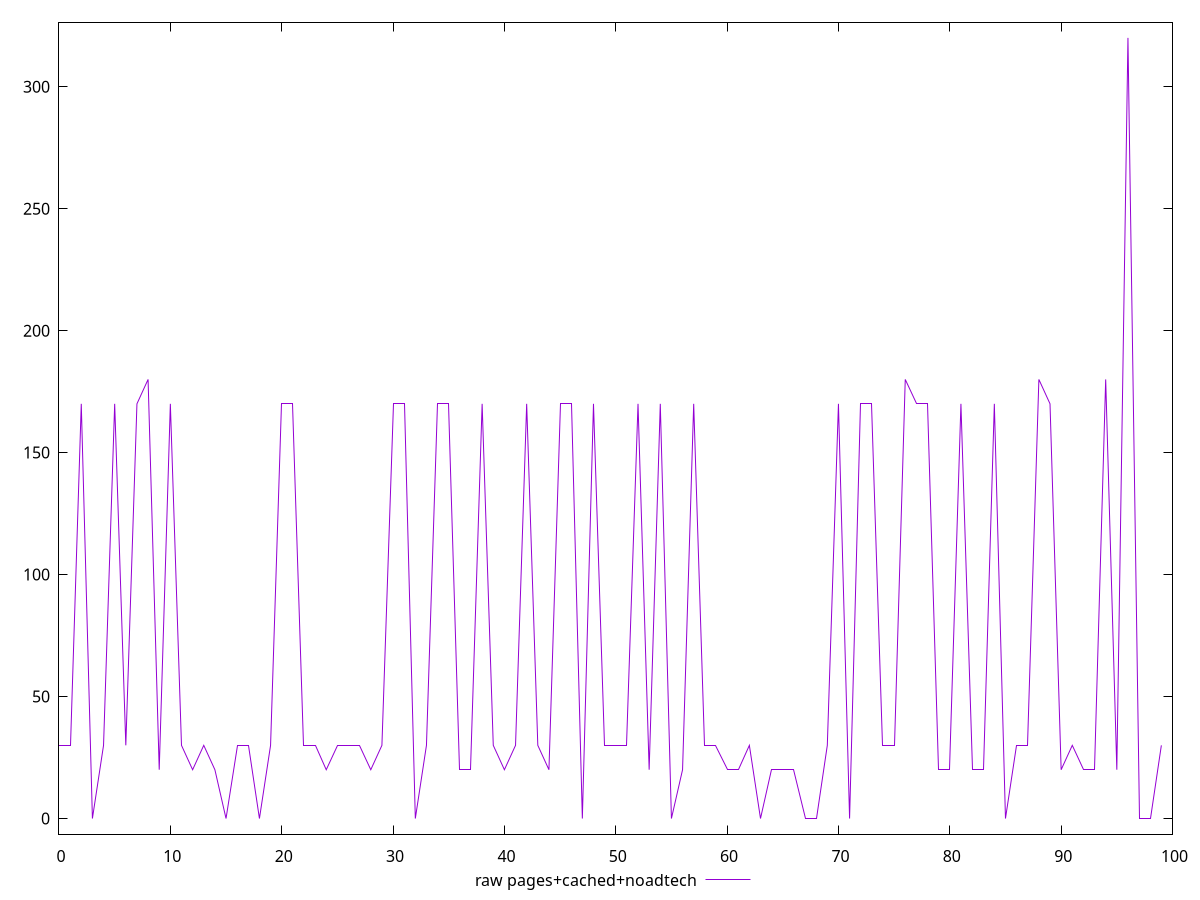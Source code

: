 $_rawPagesCachedNoadtech <<EOF
30
30
170
0
30
170
30
170
180
20
170
30
20
30
20
0
30
30
0
30
170
170
30
30
20
30
30
30
20
30
170
170
0
30
170
170
20
20
170
30
20
30
170
30
20
170
170
0
170
30
30
30
170
20
170
0
20
170
30
30
20
20
30
0
20
20
20
0
0
30
170
0
170
170
30
30
180
170
170
20
20
170
20
20
170
0
30
30
180
170
20
30
20
20
180
20
320
0
0
30
EOF
set key outside below
set terminal pngcairo
set output "report_00005_2020-11-02T22-26-11.212Z/uses-http2/pages+cached+noadtech//raw.png"
set yrange [-6.4:326.4]
plot $_rawPagesCachedNoadtech title "raw pages+cached+noadtech" with line ,